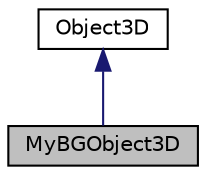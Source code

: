 digraph "MyBGObject3D"
{
  edge [fontname="Helvetica",fontsize="10",labelfontname="Helvetica",labelfontsize="10"];
  node [fontname="Helvetica",fontsize="10",shape=record];
  Node1 [label="MyBGObject3D",height=0.2,width=0.4,color="black", fillcolor="grey75", style="filled" fontcolor="black"];
  Node2 -> Node1 [dir="back",color="midnightblue",fontsize="10",style="solid",fontname="Helvetica"];
  Node2 [label="Object3D",height=0.2,width=0.4,color="black", fillcolor="white", style="filled",URL="$class_object3_d.html",tooltip="An object positioned in 3D space. "];
}
